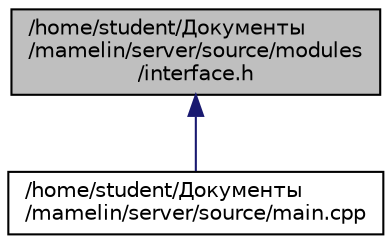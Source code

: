 digraph "/home/student/Документы/mamelin/server/source/modules/interface.h"
{
 // LATEX_PDF_SIZE
  edge [fontname="Helvetica",fontsize="10",labelfontname="Helvetica",labelfontsize="10"];
  node [fontname="Helvetica",fontsize="10",shape=record];
  Node1 [label="/home/student/Документы\l/mamelin/server/source/modules\l/interface.h",height=0.2,width=0.4,color="black", fillcolor="grey75", style="filled", fontcolor="black",tooltip="Определение класса интерфейса."];
  Node1 -> Node2 [dir="back",color="midnightblue",fontsize="10",style="solid"];
  Node2 [label="/home/student/Документы\l/mamelin/server/source/main.cpp",height=0.2,width=0.4,color="black", fillcolor="white", style="filled",URL="$main_8cpp.html",tooltip="Главный файл программы."];
}
